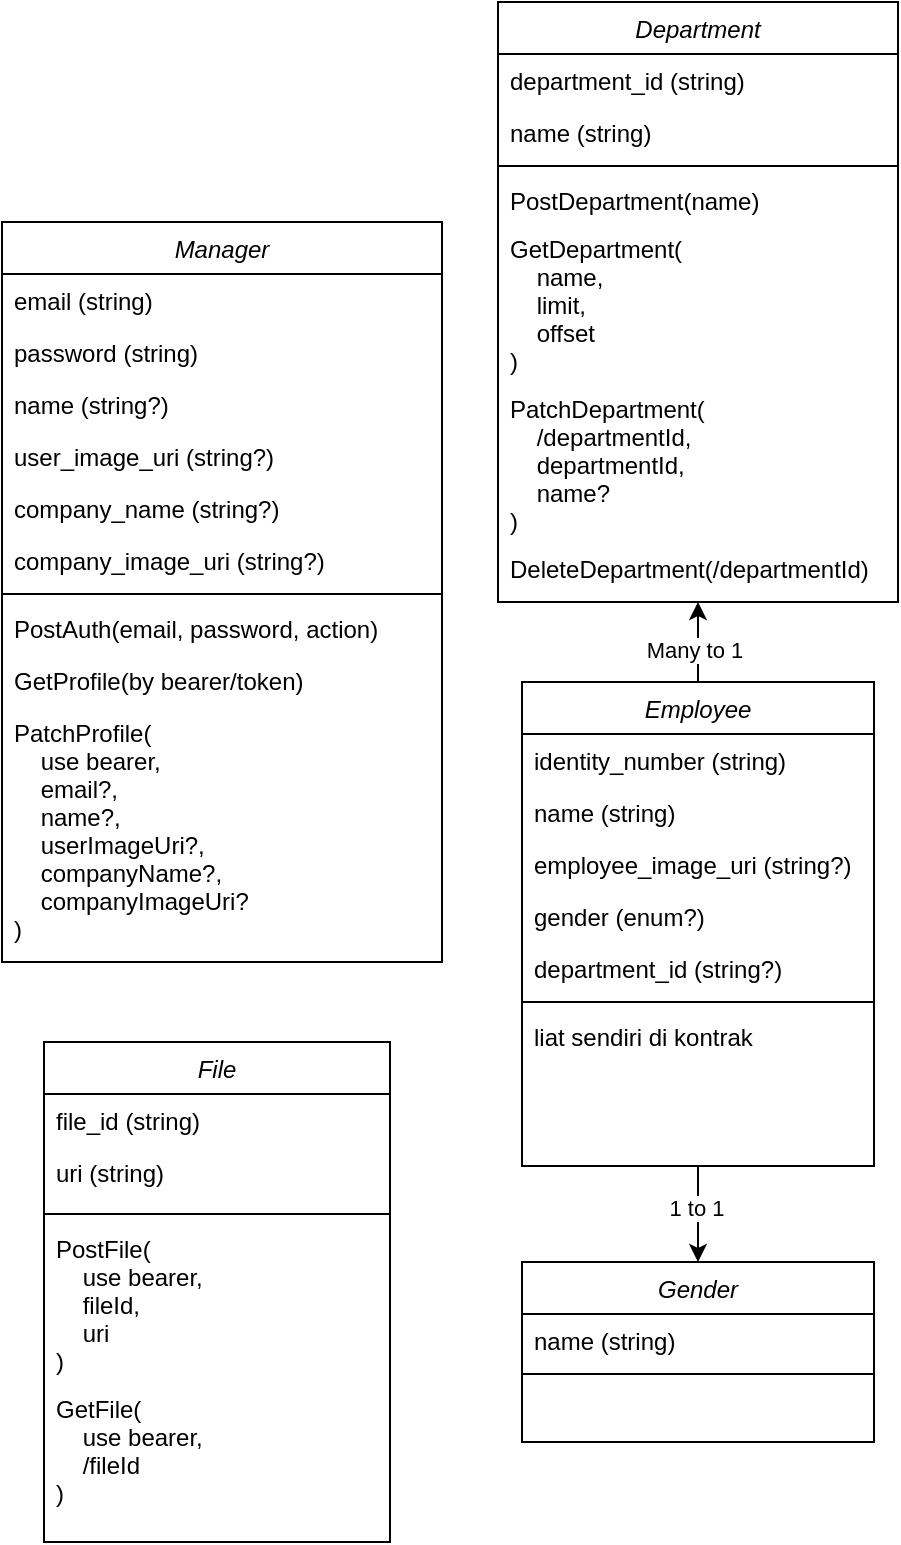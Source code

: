 <mxfile version="24.2.5" type="device">
  <diagram id="C5RBs43oDa-KdzZeNtuy" name="Page-1">
    <mxGraphModel dx="623" dy="972" grid="1" gridSize="10" guides="1" tooltips="1" connect="1" arrows="1" fold="1" page="1" pageScale="1" pageWidth="827" pageHeight="1169" math="0" shadow="0">
      <root>
        <mxCell id="WIyWlLk6GJQsqaUBKTNV-0" />
        <mxCell id="WIyWlLk6GJQsqaUBKTNV-1" parent="WIyWlLk6GJQsqaUBKTNV-0" />
        <mxCell id="XbWIi3vXDge90rFh3hXs-0" value="Manager" style="swimlane;fontStyle=2;align=center;verticalAlign=top;childLayout=stackLayout;horizontal=1;startSize=26;horizontalStack=0;resizeParent=1;resizeLast=0;collapsible=1;marginBottom=0;rounded=0;shadow=0;strokeWidth=1;" vertex="1" parent="WIyWlLk6GJQsqaUBKTNV-1">
          <mxGeometry x="220" y="120" width="220" height="370" as="geometry">
            <mxRectangle x="230" y="140" width="160" height="26" as="alternateBounds" />
          </mxGeometry>
        </mxCell>
        <mxCell id="XbWIi3vXDge90rFh3hXs-1" value="email (string)" style="text;align=left;verticalAlign=top;spacingLeft=4;spacingRight=4;overflow=hidden;rotatable=0;points=[[0,0.5],[1,0.5]];portConstraint=eastwest;" vertex="1" parent="XbWIi3vXDge90rFh3hXs-0">
          <mxGeometry y="26" width="220" height="26" as="geometry" />
        </mxCell>
        <mxCell id="XbWIi3vXDge90rFh3hXs-2" value="password (string)" style="text;align=left;verticalAlign=top;spacingLeft=4;spacingRight=4;overflow=hidden;rotatable=0;points=[[0,0.5],[1,0.5]];portConstraint=eastwest;rounded=0;shadow=0;html=0;" vertex="1" parent="XbWIi3vXDge90rFh3hXs-0">
          <mxGeometry y="52" width="220" height="26" as="geometry" />
        </mxCell>
        <mxCell id="XbWIi3vXDge90rFh3hXs-3" value="name (string?)" style="text;align=left;verticalAlign=top;spacingLeft=4;spacingRight=4;overflow=hidden;rotatable=0;points=[[0,0.5],[1,0.5]];portConstraint=eastwest;rounded=0;shadow=0;html=0;" vertex="1" parent="XbWIi3vXDge90rFh3hXs-0">
          <mxGeometry y="78" width="220" height="26" as="geometry" />
        </mxCell>
        <mxCell id="XbWIi3vXDge90rFh3hXs-9" value="user_image_uri (string?)&#xa;" style="text;align=left;verticalAlign=top;spacingLeft=4;spacingRight=4;overflow=hidden;rotatable=0;points=[[0,0.5],[1,0.5]];portConstraint=eastwest;rounded=0;shadow=0;html=0;" vertex="1" parent="XbWIi3vXDge90rFh3hXs-0">
          <mxGeometry y="104" width="220" height="26" as="geometry" />
        </mxCell>
        <mxCell id="XbWIi3vXDge90rFh3hXs-10" value="company_name (string?)" style="text;align=left;verticalAlign=top;spacingLeft=4;spacingRight=4;overflow=hidden;rotatable=0;points=[[0,0.5],[1,0.5]];portConstraint=eastwest;rounded=0;shadow=0;html=0;" vertex="1" parent="XbWIi3vXDge90rFh3hXs-0">
          <mxGeometry y="130" width="220" height="26" as="geometry" />
        </mxCell>
        <mxCell id="XbWIi3vXDge90rFh3hXs-11" value="company_image_uri (string?)" style="text;align=left;verticalAlign=top;spacingLeft=4;spacingRight=4;overflow=hidden;rotatable=0;points=[[0,0.5],[1,0.5]];portConstraint=eastwest;rounded=0;shadow=0;html=0;" vertex="1" parent="XbWIi3vXDge90rFh3hXs-0">
          <mxGeometry y="156" width="220" height="26" as="geometry" />
        </mxCell>
        <mxCell id="XbWIi3vXDge90rFh3hXs-4" value="" style="line;html=1;strokeWidth=1;align=left;verticalAlign=middle;spacingTop=-1;spacingLeft=3;spacingRight=3;rotatable=0;labelPosition=right;points=[];portConstraint=eastwest;" vertex="1" parent="XbWIi3vXDge90rFh3hXs-0">
          <mxGeometry y="182" width="220" height="8" as="geometry" />
        </mxCell>
        <mxCell id="XbWIi3vXDge90rFh3hXs-55" value="PostAuth(email, password, action)" style="text;align=left;verticalAlign=top;spacingLeft=4;spacingRight=4;overflow=hidden;rotatable=0;points=[[0,0.5],[1,0.5]];portConstraint=eastwest;rounded=0;shadow=0;html=0;" vertex="1" parent="XbWIi3vXDge90rFh3hXs-0">
          <mxGeometry y="190" width="220" height="26" as="geometry" />
        </mxCell>
        <mxCell id="XbWIi3vXDge90rFh3hXs-56" value="GetProfile(by bearer/token)" style="text;align=left;verticalAlign=top;spacingLeft=4;spacingRight=4;overflow=hidden;rotatable=0;points=[[0,0.5],[1,0.5]];portConstraint=eastwest;rounded=0;shadow=0;html=0;" vertex="1" parent="XbWIi3vXDge90rFh3hXs-0">
          <mxGeometry y="216" width="220" height="26" as="geometry" />
        </mxCell>
        <mxCell id="XbWIi3vXDge90rFh3hXs-57" value="PatchProfile(&#xa;    use bearer,&#xa;    email?,&#xa;    name?,&#xa;    userImageUri?,&#xa;    companyName?,&#xa;    companyImageUri?&#xa;)" style="text;align=left;verticalAlign=top;spacingLeft=4;spacingRight=4;overflow=hidden;rotatable=0;points=[[0,0.5],[1,0.5]];portConstraint=eastwest;rounded=0;shadow=0;html=0;" vertex="1" parent="XbWIi3vXDge90rFh3hXs-0">
          <mxGeometry y="242" width="220" height="128" as="geometry" />
        </mxCell>
        <mxCell id="XbWIi3vXDge90rFh3hXs-49" style="edgeStyle=orthogonalEdgeStyle;rounded=0;orthogonalLoop=1;jettySize=auto;html=1;entryX=0.5;entryY=1;entryDx=0;entryDy=0;" edge="1" parent="WIyWlLk6GJQsqaUBKTNV-1" source="XbWIi3vXDge90rFh3hXs-12" target="XbWIi3vXDge90rFh3hXs-27">
          <mxGeometry relative="1" as="geometry" />
        </mxCell>
        <mxCell id="XbWIi3vXDge90rFh3hXs-50" value="Many to 1" style="edgeLabel;html=1;align=center;verticalAlign=middle;resizable=0;points=[];" vertex="1" connectable="0" parent="XbWIi3vXDge90rFh3hXs-49">
          <mxGeometry x="-0.2" y="2" relative="1" as="geometry">
            <mxPoint as="offset" />
          </mxGeometry>
        </mxCell>
        <mxCell id="XbWIi3vXDge90rFh3hXs-51" style="edgeStyle=orthogonalEdgeStyle;rounded=0;orthogonalLoop=1;jettySize=auto;html=1;entryX=0.5;entryY=0;entryDx=0;entryDy=0;" edge="1" parent="WIyWlLk6GJQsqaUBKTNV-1" source="XbWIi3vXDge90rFh3hXs-12" target="XbWIi3vXDge90rFh3hXs-20">
          <mxGeometry relative="1" as="geometry" />
        </mxCell>
        <mxCell id="XbWIi3vXDge90rFh3hXs-52" value="1 to 1" style="edgeLabel;html=1;align=center;verticalAlign=middle;resizable=0;points=[];" vertex="1" connectable="0" parent="XbWIi3vXDge90rFh3hXs-51">
          <mxGeometry x="-0.141" y="-1" relative="1" as="geometry">
            <mxPoint as="offset" />
          </mxGeometry>
        </mxCell>
        <mxCell id="XbWIi3vXDge90rFh3hXs-12" value="Employee" style="swimlane;fontStyle=2;align=center;verticalAlign=top;childLayout=stackLayout;horizontal=1;startSize=26;horizontalStack=0;resizeParent=1;resizeLast=0;collapsible=1;marginBottom=0;rounded=0;shadow=0;strokeWidth=1;" vertex="1" parent="WIyWlLk6GJQsqaUBKTNV-1">
          <mxGeometry x="480" y="350" width="176" height="242" as="geometry">
            <mxRectangle x="230" y="140" width="160" height="26" as="alternateBounds" />
          </mxGeometry>
        </mxCell>
        <mxCell id="XbWIi3vXDge90rFh3hXs-13" value="identity_number (string)" style="text;align=left;verticalAlign=top;spacingLeft=4;spacingRight=4;overflow=hidden;rotatable=0;points=[[0,0.5],[1,0.5]];portConstraint=eastwest;" vertex="1" parent="XbWIi3vXDge90rFh3hXs-12">
          <mxGeometry y="26" width="176" height="26" as="geometry" />
        </mxCell>
        <mxCell id="XbWIi3vXDge90rFh3hXs-14" value="name (string)" style="text;align=left;verticalAlign=top;spacingLeft=4;spacingRight=4;overflow=hidden;rotatable=0;points=[[0,0.5],[1,0.5]];portConstraint=eastwest;rounded=0;shadow=0;html=0;" vertex="1" parent="XbWIi3vXDge90rFh3hXs-12">
          <mxGeometry y="52" width="176" height="26" as="geometry" />
        </mxCell>
        <mxCell id="XbWIi3vXDge90rFh3hXs-15" value="employee_image_uri (string?)" style="text;align=left;verticalAlign=top;spacingLeft=4;spacingRight=4;overflow=hidden;rotatable=0;points=[[0,0.5],[1,0.5]];portConstraint=eastwest;rounded=0;shadow=0;html=0;" vertex="1" parent="XbWIi3vXDge90rFh3hXs-12">
          <mxGeometry y="78" width="176" height="26" as="geometry" />
        </mxCell>
        <mxCell id="XbWIi3vXDge90rFh3hXs-16" value="gender (enum?)" style="text;align=left;verticalAlign=top;spacingLeft=4;spacingRight=4;overflow=hidden;rotatable=0;points=[[0,0.5],[1,0.5]];portConstraint=eastwest;rounded=0;shadow=0;html=0;" vertex="1" parent="XbWIi3vXDge90rFh3hXs-12">
          <mxGeometry y="104" width="176" height="26" as="geometry" />
        </mxCell>
        <mxCell id="XbWIi3vXDge90rFh3hXs-17" value="department_id (string?)" style="text;align=left;verticalAlign=top;spacingLeft=4;spacingRight=4;overflow=hidden;rotatable=0;points=[[0,0.5],[1,0.5]];portConstraint=eastwest;rounded=0;shadow=0;html=0;" vertex="1" parent="XbWIi3vXDge90rFh3hXs-12">
          <mxGeometry y="130" width="176" height="26" as="geometry" />
        </mxCell>
        <mxCell id="XbWIi3vXDge90rFh3hXs-19" value="" style="line;html=1;strokeWidth=1;align=left;verticalAlign=middle;spacingTop=-1;spacingLeft=3;spacingRight=3;rotatable=0;labelPosition=right;points=[];portConstraint=eastwest;" vertex="1" parent="XbWIi3vXDge90rFh3hXs-12">
          <mxGeometry y="156" width="176" height="8" as="geometry" />
        </mxCell>
        <mxCell id="XbWIi3vXDge90rFh3hXs-70" value="liat sendiri di kontrak" style="text;align=left;verticalAlign=top;spacingLeft=4;spacingRight=4;overflow=hidden;rotatable=0;points=[[0,0.5],[1,0.5]];portConstraint=eastwest;rounded=0;shadow=0;html=0;" vertex="1" parent="XbWIi3vXDge90rFh3hXs-12">
          <mxGeometry y="164" width="176" height="26" as="geometry" />
        </mxCell>
        <mxCell id="XbWIi3vXDge90rFh3hXs-20" value="Gender" style="swimlane;fontStyle=2;align=center;verticalAlign=top;childLayout=stackLayout;horizontal=1;startSize=26;horizontalStack=0;resizeParent=1;resizeLast=0;collapsible=1;marginBottom=0;rounded=0;shadow=0;strokeWidth=1;" vertex="1" parent="WIyWlLk6GJQsqaUBKTNV-1">
          <mxGeometry x="480" y="640" width="176" height="90" as="geometry">
            <mxRectangle x="230" y="140" width="160" height="26" as="alternateBounds" />
          </mxGeometry>
        </mxCell>
        <mxCell id="XbWIi3vXDge90rFh3hXs-21" value="name (string)" style="text;align=left;verticalAlign=top;spacingLeft=4;spacingRight=4;overflow=hidden;rotatable=0;points=[[0,0.5],[1,0.5]];portConstraint=eastwest;" vertex="1" parent="XbWIi3vXDge90rFh3hXs-20">
          <mxGeometry y="26" width="176" height="26" as="geometry" />
        </mxCell>
        <mxCell id="XbWIi3vXDge90rFh3hXs-26" value="" style="line;html=1;strokeWidth=1;align=left;verticalAlign=middle;spacingTop=-1;spacingLeft=3;spacingRight=3;rotatable=0;labelPosition=right;points=[];portConstraint=eastwest;" vertex="1" parent="XbWIi3vXDge90rFh3hXs-20">
          <mxGeometry y="52" width="176" height="8" as="geometry" />
        </mxCell>
        <mxCell id="XbWIi3vXDge90rFh3hXs-27" value="Department" style="swimlane;fontStyle=2;align=center;verticalAlign=top;childLayout=stackLayout;horizontal=1;startSize=26;horizontalStack=0;resizeParent=1;resizeLast=0;collapsible=1;marginBottom=0;rounded=0;shadow=0;strokeWidth=1;" vertex="1" parent="WIyWlLk6GJQsqaUBKTNV-1">
          <mxGeometry x="468" y="10" width="200" height="300" as="geometry">
            <mxRectangle x="230" y="140" width="160" height="26" as="alternateBounds" />
          </mxGeometry>
        </mxCell>
        <mxCell id="XbWIi3vXDge90rFh3hXs-28" value="department_id (string)" style="text;align=left;verticalAlign=top;spacingLeft=4;spacingRight=4;overflow=hidden;rotatable=0;points=[[0,0.5],[1,0.5]];portConstraint=eastwest;" vertex="1" parent="XbWIi3vXDge90rFh3hXs-27">
          <mxGeometry y="26" width="200" height="26" as="geometry" />
        </mxCell>
        <mxCell id="XbWIi3vXDge90rFh3hXs-29" value="name (string)" style="text;align=left;verticalAlign=top;spacingLeft=4;spacingRight=4;overflow=hidden;rotatable=0;points=[[0,0.5],[1,0.5]];portConstraint=eastwest;rounded=0;shadow=0;html=0;" vertex="1" parent="XbWIi3vXDge90rFh3hXs-27">
          <mxGeometry y="52" width="200" height="26" as="geometry" />
        </mxCell>
        <mxCell id="XbWIi3vXDge90rFh3hXs-33" value="" style="line;html=1;strokeWidth=1;align=left;verticalAlign=middle;spacingTop=-1;spacingLeft=3;spacingRight=3;rotatable=0;labelPosition=right;points=[];portConstraint=eastwest;" vertex="1" parent="XbWIi3vXDge90rFh3hXs-27">
          <mxGeometry y="78" width="200" height="8" as="geometry" />
        </mxCell>
        <mxCell id="XbWIi3vXDge90rFh3hXs-58" value="PostDepartment(name)" style="text;align=left;verticalAlign=top;spacingLeft=4;spacingRight=4;overflow=hidden;rotatable=0;points=[[0,0.5],[1,0.5]];portConstraint=eastwest;rounded=0;shadow=0;html=0;" vertex="1" parent="XbWIi3vXDge90rFh3hXs-27">
          <mxGeometry y="86" width="200" height="24" as="geometry" />
        </mxCell>
        <mxCell id="XbWIi3vXDge90rFh3hXs-64" value="GetDepartment(&#xa;    name,&#xa;    limit,&#xa;    offset&#xa;)" style="text;align=left;verticalAlign=top;spacingLeft=4;spacingRight=4;overflow=hidden;rotatable=0;points=[[0,0.5],[1,0.5]];portConstraint=eastwest;rounded=0;shadow=0;html=0;" vertex="1" parent="XbWIi3vXDge90rFh3hXs-27">
          <mxGeometry y="110" width="200" height="80" as="geometry" />
        </mxCell>
        <mxCell id="XbWIi3vXDge90rFh3hXs-65" value="PatchDepartment(&#xa;    /departmentId,&#xa;    departmentId,&#xa;    name?&#xa;)" style="text;align=left;verticalAlign=top;spacingLeft=4;spacingRight=4;overflow=hidden;rotatable=0;points=[[0,0.5],[1,0.5]];portConstraint=eastwest;rounded=0;shadow=0;html=0;" vertex="1" parent="XbWIi3vXDge90rFh3hXs-27">
          <mxGeometry y="190" width="200" height="80" as="geometry" />
        </mxCell>
        <mxCell id="XbWIi3vXDge90rFh3hXs-67" value="DeleteDepartment(/departmentId)" style="text;align=left;verticalAlign=top;spacingLeft=4;spacingRight=4;overflow=hidden;rotatable=0;points=[[0,0.5],[1,0.5]];portConstraint=eastwest;rounded=0;shadow=0;html=0;" vertex="1" parent="XbWIi3vXDge90rFh3hXs-27">
          <mxGeometry y="270" width="200" height="30" as="geometry" />
        </mxCell>
        <mxCell id="XbWIi3vXDge90rFh3hXs-34" value="File" style="swimlane;fontStyle=2;align=center;verticalAlign=top;childLayout=stackLayout;horizontal=1;startSize=26;horizontalStack=0;resizeParent=1;resizeLast=0;collapsible=1;marginBottom=0;rounded=0;shadow=0;strokeWidth=1;" vertex="1" parent="WIyWlLk6GJQsqaUBKTNV-1">
          <mxGeometry x="241" y="530" width="173" height="250" as="geometry">
            <mxRectangle x="230" y="140" width="160" height="26" as="alternateBounds" />
          </mxGeometry>
        </mxCell>
        <mxCell id="XbWIi3vXDge90rFh3hXs-35" value="file_id (string)" style="text;align=left;verticalAlign=top;spacingLeft=4;spacingRight=4;overflow=hidden;rotatable=0;points=[[0,0.5],[1,0.5]];portConstraint=eastwest;" vertex="1" parent="XbWIi3vXDge90rFh3hXs-34">
          <mxGeometry y="26" width="173" height="26" as="geometry" />
        </mxCell>
        <mxCell id="XbWIi3vXDge90rFh3hXs-37" value="uri (string)" style="text;align=left;verticalAlign=top;spacingLeft=4;spacingRight=4;overflow=hidden;rotatable=0;points=[[0,0.5],[1,0.5]];portConstraint=eastwest;" vertex="1" parent="XbWIi3vXDge90rFh3hXs-34">
          <mxGeometry y="52" width="173" height="30" as="geometry" />
        </mxCell>
        <mxCell id="XbWIi3vXDge90rFh3hXs-36" value="" style="line;html=1;strokeWidth=1;align=left;verticalAlign=middle;spacingTop=-1;spacingLeft=3;spacingRight=3;rotatable=0;labelPosition=right;points=[];portConstraint=eastwest;" vertex="1" parent="XbWIi3vXDge90rFh3hXs-34">
          <mxGeometry y="82" width="173" height="8" as="geometry" />
        </mxCell>
        <mxCell id="XbWIi3vXDge90rFh3hXs-59" value="PostFile(&#xa;    use bearer,&#xa;    fileId,&#xa;    uri&#xa;)" style="text;align=left;verticalAlign=top;spacingLeft=4;spacingRight=4;overflow=hidden;rotatable=0;points=[[0,0.5],[1,0.5]];portConstraint=eastwest;" vertex="1" parent="XbWIi3vXDge90rFh3hXs-34">
          <mxGeometry y="90" width="173" height="80" as="geometry" />
        </mxCell>
        <mxCell id="XbWIi3vXDge90rFh3hXs-63" value="GetFile(&#xa;    use bearer,&#xa;    /fileId&#xa;)" style="text;align=left;verticalAlign=top;spacingLeft=4;spacingRight=4;overflow=hidden;rotatable=0;points=[[0,0.5],[1,0.5]];portConstraint=eastwest;" vertex="1" parent="XbWIi3vXDge90rFh3hXs-34">
          <mxGeometry y="170" width="173" height="70" as="geometry" />
        </mxCell>
      </root>
    </mxGraphModel>
  </diagram>
</mxfile>
